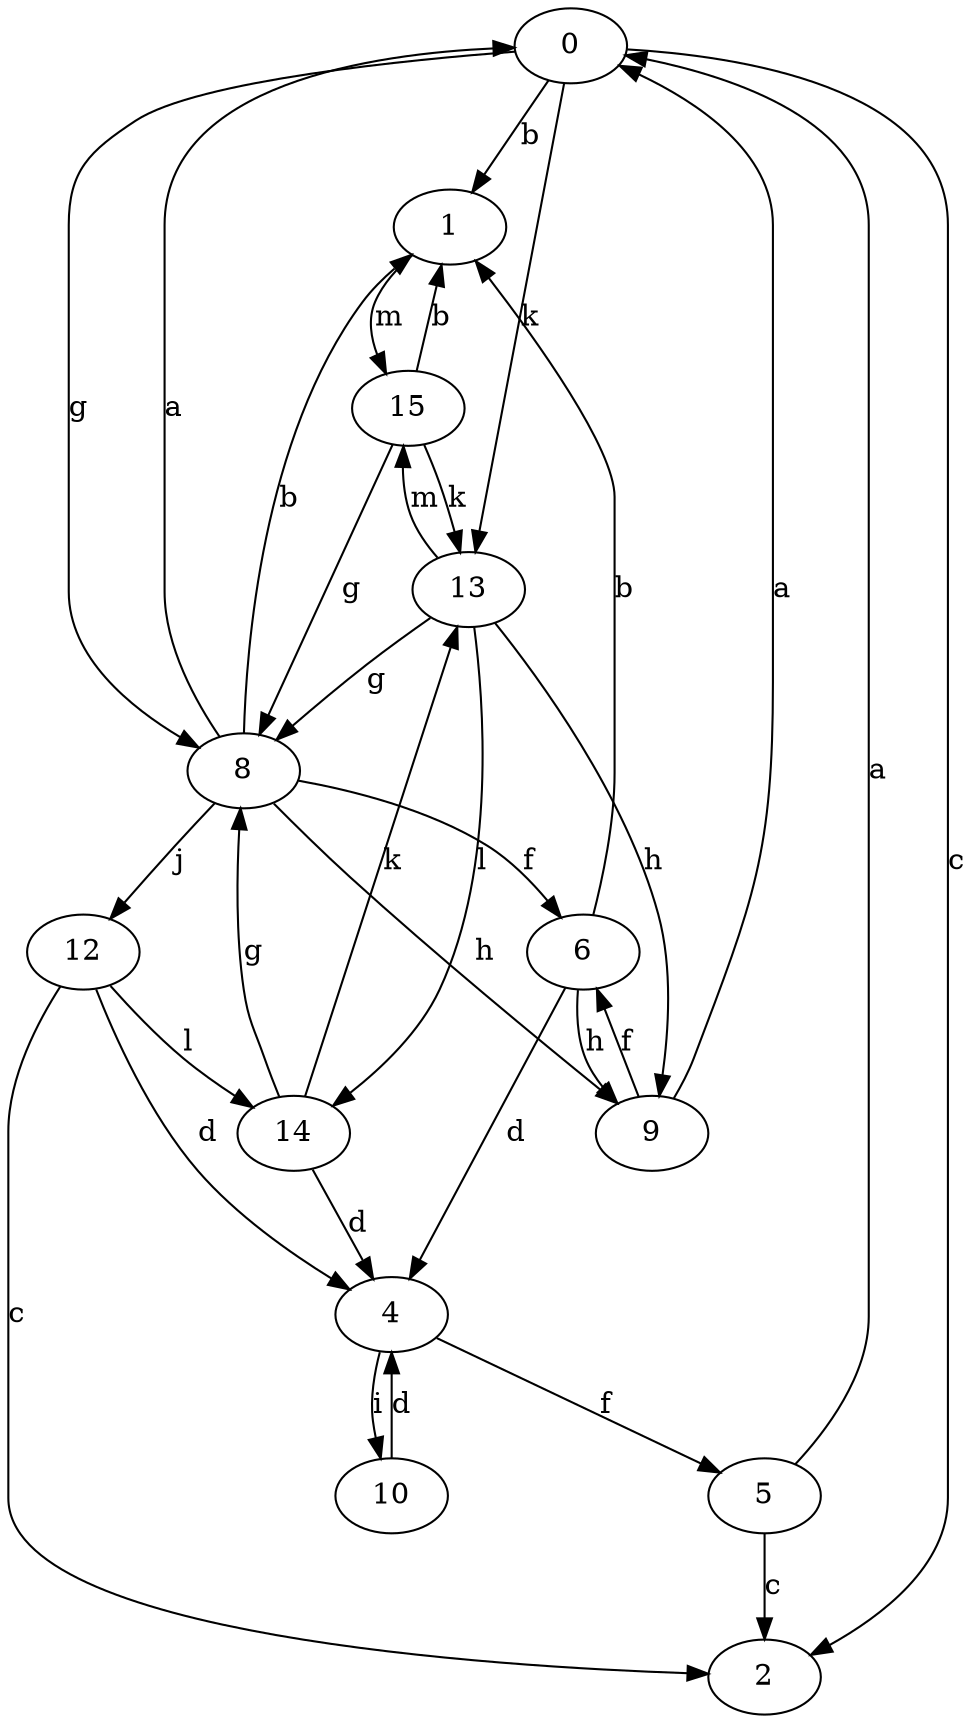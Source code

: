 strict digraph  {
0;
1;
2;
4;
5;
6;
8;
9;
10;
12;
13;
14;
15;
0 -> 1  [label=b];
0 -> 2  [label=c];
0 -> 8  [label=g];
0 -> 13  [label=k];
1 -> 15  [label=m];
4 -> 5  [label=f];
4 -> 10  [label=i];
5 -> 0  [label=a];
5 -> 2  [label=c];
6 -> 1  [label=b];
6 -> 4  [label=d];
6 -> 9  [label=h];
8 -> 0  [label=a];
8 -> 1  [label=b];
8 -> 6  [label=f];
8 -> 9  [label=h];
8 -> 12  [label=j];
9 -> 0  [label=a];
9 -> 6  [label=f];
10 -> 4  [label=d];
12 -> 2  [label=c];
12 -> 4  [label=d];
12 -> 14  [label=l];
13 -> 8  [label=g];
13 -> 9  [label=h];
13 -> 14  [label=l];
13 -> 15  [label=m];
14 -> 4  [label=d];
14 -> 8  [label=g];
14 -> 13  [label=k];
15 -> 1  [label=b];
15 -> 8  [label=g];
15 -> 13  [label=k];
}

